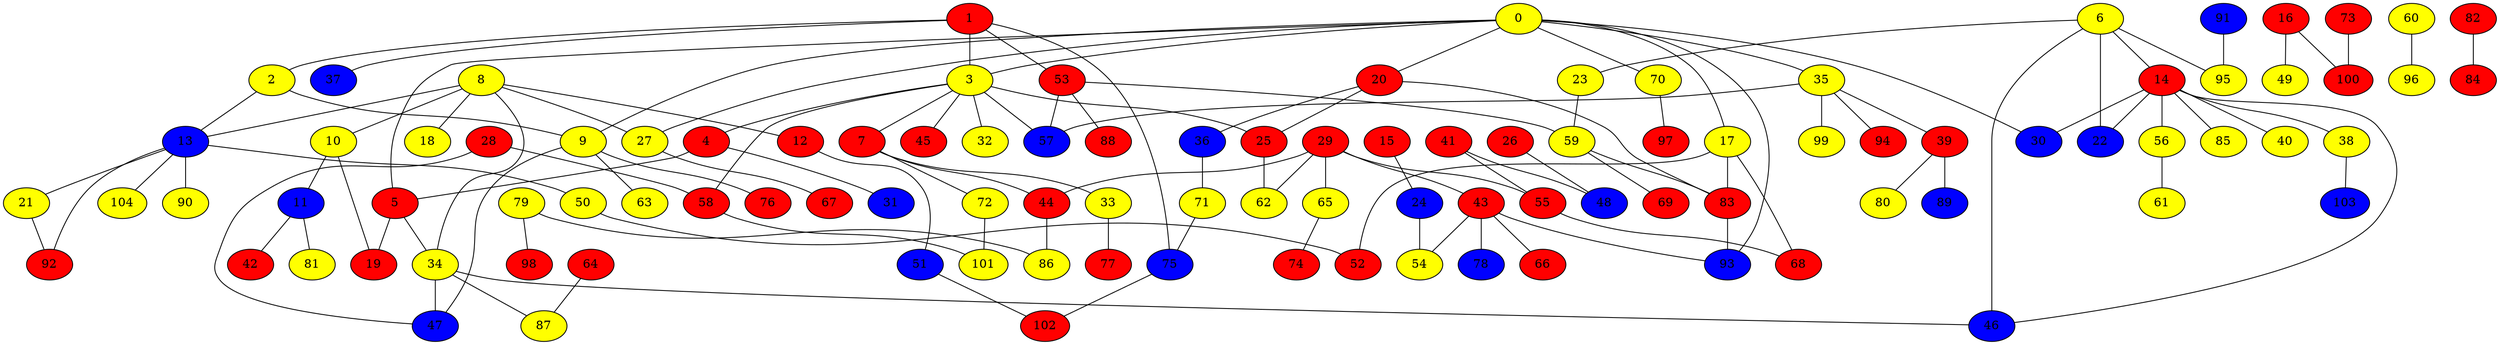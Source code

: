 graph {
0 [style = filled fillcolor = yellow];
1 [style = filled fillcolor = red];
2 [style = filled fillcolor = yellow];
3 [style = filled fillcolor = yellow];
4 [style = filled fillcolor = red];
5 [style = filled fillcolor = red];
6 [style = filled fillcolor = yellow];
7 [style = filled fillcolor = red];
8 [style = filled fillcolor = yellow];
9 [style = filled fillcolor = yellow];
10 [style = filled fillcolor = yellow];
11 [style = filled fillcolor = blue];
12 [style = filled fillcolor = red];
13 [style = filled fillcolor = blue];
14 [style = filled fillcolor = red];
15 [style = filled fillcolor = red];
16 [style = filled fillcolor = red];
17 [style = filled fillcolor = yellow];
18 [style = filled fillcolor = yellow];
19 [style = filled fillcolor = red];
20 [style = filled fillcolor = red];
21 [style = filled fillcolor = yellow];
22 [style = filled fillcolor = blue];
23 [style = filled fillcolor = yellow];
24 [style = filled fillcolor = blue];
25 [style = filled fillcolor = red];
26 [style = filled fillcolor = red];
27 [style = filled fillcolor = yellow];
28 [style = filled fillcolor = red];
29 [style = filled fillcolor = red];
30 [style = filled fillcolor = blue];
31 [style = filled fillcolor = blue];
32 [style = filled fillcolor = yellow];
33 [style = filled fillcolor = yellow];
34 [style = filled fillcolor = yellow];
35 [style = filled fillcolor = yellow];
36 [style = filled fillcolor = blue];
37 [style = filled fillcolor = blue];
38 [style = filled fillcolor = yellow];
39 [style = filled fillcolor = red];
40 [style = filled fillcolor = yellow];
41 [style = filled fillcolor = red];
42 [style = filled fillcolor = red];
43 [style = filled fillcolor = red];
44 [style = filled fillcolor = red];
45 [style = filled fillcolor = red];
46 [style = filled fillcolor = blue];
47 [style = filled fillcolor = blue];
48 [style = filled fillcolor = blue];
49 [style = filled fillcolor = yellow];
50 [style = filled fillcolor = yellow];
51 [style = filled fillcolor = blue];
52 [style = filled fillcolor = red];
53 [style = filled fillcolor = red];
54 [style = filled fillcolor = yellow];
55 [style = filled fillcolor = red];
56 [style = filled fillcolor = yellow];
57 [style = filled fillcolor = blue];
58 [style = filled fillcolor = red];
59 [style = filled fillcolor = yellow];
60 [style = filled fillcolor = yellow];
61 [style = filled fillcolor = yellow];
62 [style = filled fillcolor = yellow];
63 [style = filled fillcolor = yellow];
64 [style = filled fillcolor = red];
65 [style = filled fillcolor = yellow];
66 [style = filled fillcolor = red];
67 [style = filled fillcolor = red];
68 [style = filled fillcolor = red];
69 [style = filled fillcolor = red];
70 [style = filled fillcolor = yellow];
71 [style = filled fillcolor = yellow];
72 [style = filled fillcolor = yellow];
73 [style = filled fillcolor = red];
74 [style = filled fillcolor = red];
75 [style = filled fillcolor = blue];
76 [style = filled fillcolor = red];
77 [style = filled fillcolor = red];
78 [style = filled fillcolor = blue];
79 [style = filled fillcolor = yellow];
80 [style = filled fillcolor = yellow];
81 [style = filled fillcolor = yellow];
82 [style = filled fillcolor = red];
83 [style = filled fillcolor = red];
84 [style = filled fillcolor = red];
85 [style = filled fillcolor = yellow];
86 [style = filled fillcolor = yellow];
87 [style = filled fillcolor = yellow];
88 [style = filled fillcolor = red];
89 [style = filled fillcolor = blue];
90 [style = filled fillcolor = yellow];
91 [style = filled fillcolor = blue];
92 [style = filled fillcolor = red];
93 [style = filled fillcolor = blue];
94 [style = filled fillcolor = red];
95 [style = filled fillcolor = yellow];
96 [style = filled fillcolor = yellow];
97 [style = filled fillcolor = red];
98 [style = filled fillcolor = red];
99 [style = filled fillcolor = yellow];
100 [style = filled fillcolor = red];
101 [style = filled fillcolor = yellow];
102 [style = filled fillcolor = red];
103 [style = filled fillcolor = blue];
104 [style = filled fillcolor = yellow];
0 -- 17;
0 -- 9;
0 -- 5;
0 -- 3;
0 -- 20;
0 -- 27;
0 -- 30;
0 -- 35;
0 -- 70;
0 -- 93;
1 -- 2;
1 -- 3;
1 -- 37;
1 -- 53;
1 -- 75;
2 -- 9;
2 -- 13;
3 -- 4;
3 -- 7;
3 -- 25;
3 -- 32;
3 -- 45;
3 -- 57;
3 -- 58;
4 -- 5;
4 -- 31;
5 -- 19;
5 -- 34;
6 -- 14;
6 -- 22;
6 -- 23;
6 -- 46;
6 -- 95;
7 -- 33;
7 -- 44;
7 -- 72;
8 -- 10;
8 -- 12;
8 -- 13;
8 -- 18;
8 -- 27;
8 -- 34;
9 -- 47;
9 -- 63;
9 -- 76;
10 -- 11;
10 -- 19;
11 -- 42;
11 -- 81;
12 -- 51;
13 -- 21;
13 -- 50;
13 -- 90;
13 -- 92;
13 -- 104;
14 -- 22;
14 -- 30;
14 -- 38;
14 -- 40;
14 -- 46;
14 -- 56;
14 -- 85;
15 -- 24;
16 -- 49;
16 -- 100;
17 -- 52;
17 -- 68;
17 -- 83;
20 -- 25;
20 -- 36;
20 -- 83;
21 -- 92;
23 -- 59;
24 -- 54;
25 -- 62;
26 -- 48;
27 -- 67;
28 -- 47;
28 -- 58;
29 -- 43;
29 -- 44;
29 -- 55;
29 -- 62;
29 -- 65;
33 -- 77;
34 -- 46;
34 -- 47;
34 -- 87;
35 -- 39;
35 -- 57;
35 -- 94;
35 -- 99;
36 -- 71;
38 -- 103;
39 -- 80;
39 -- 89;
41 -- 48;
41 -- 55;
43 -- 54;
43 -- 66;
43 -- 78;
43 -- 93;
44 -- 86;
50 -- 52;
51 -- 102;
53 -- 57;
53 -- 59;
53 -- 88;
55 -- 68;
56 -- 61;
58 -- 101;
59 -- 69;
59 -- 83;
60 -- 96;
64 -- 87;
65 -- 74;
70 -- 97;
71 -- 75;
72 -- 101;
73 -- 100;
75 -- 102;
79 -- 86;
79 -- 98;
82 -- 84;
83 -- 93;
91 -- 95;
}
